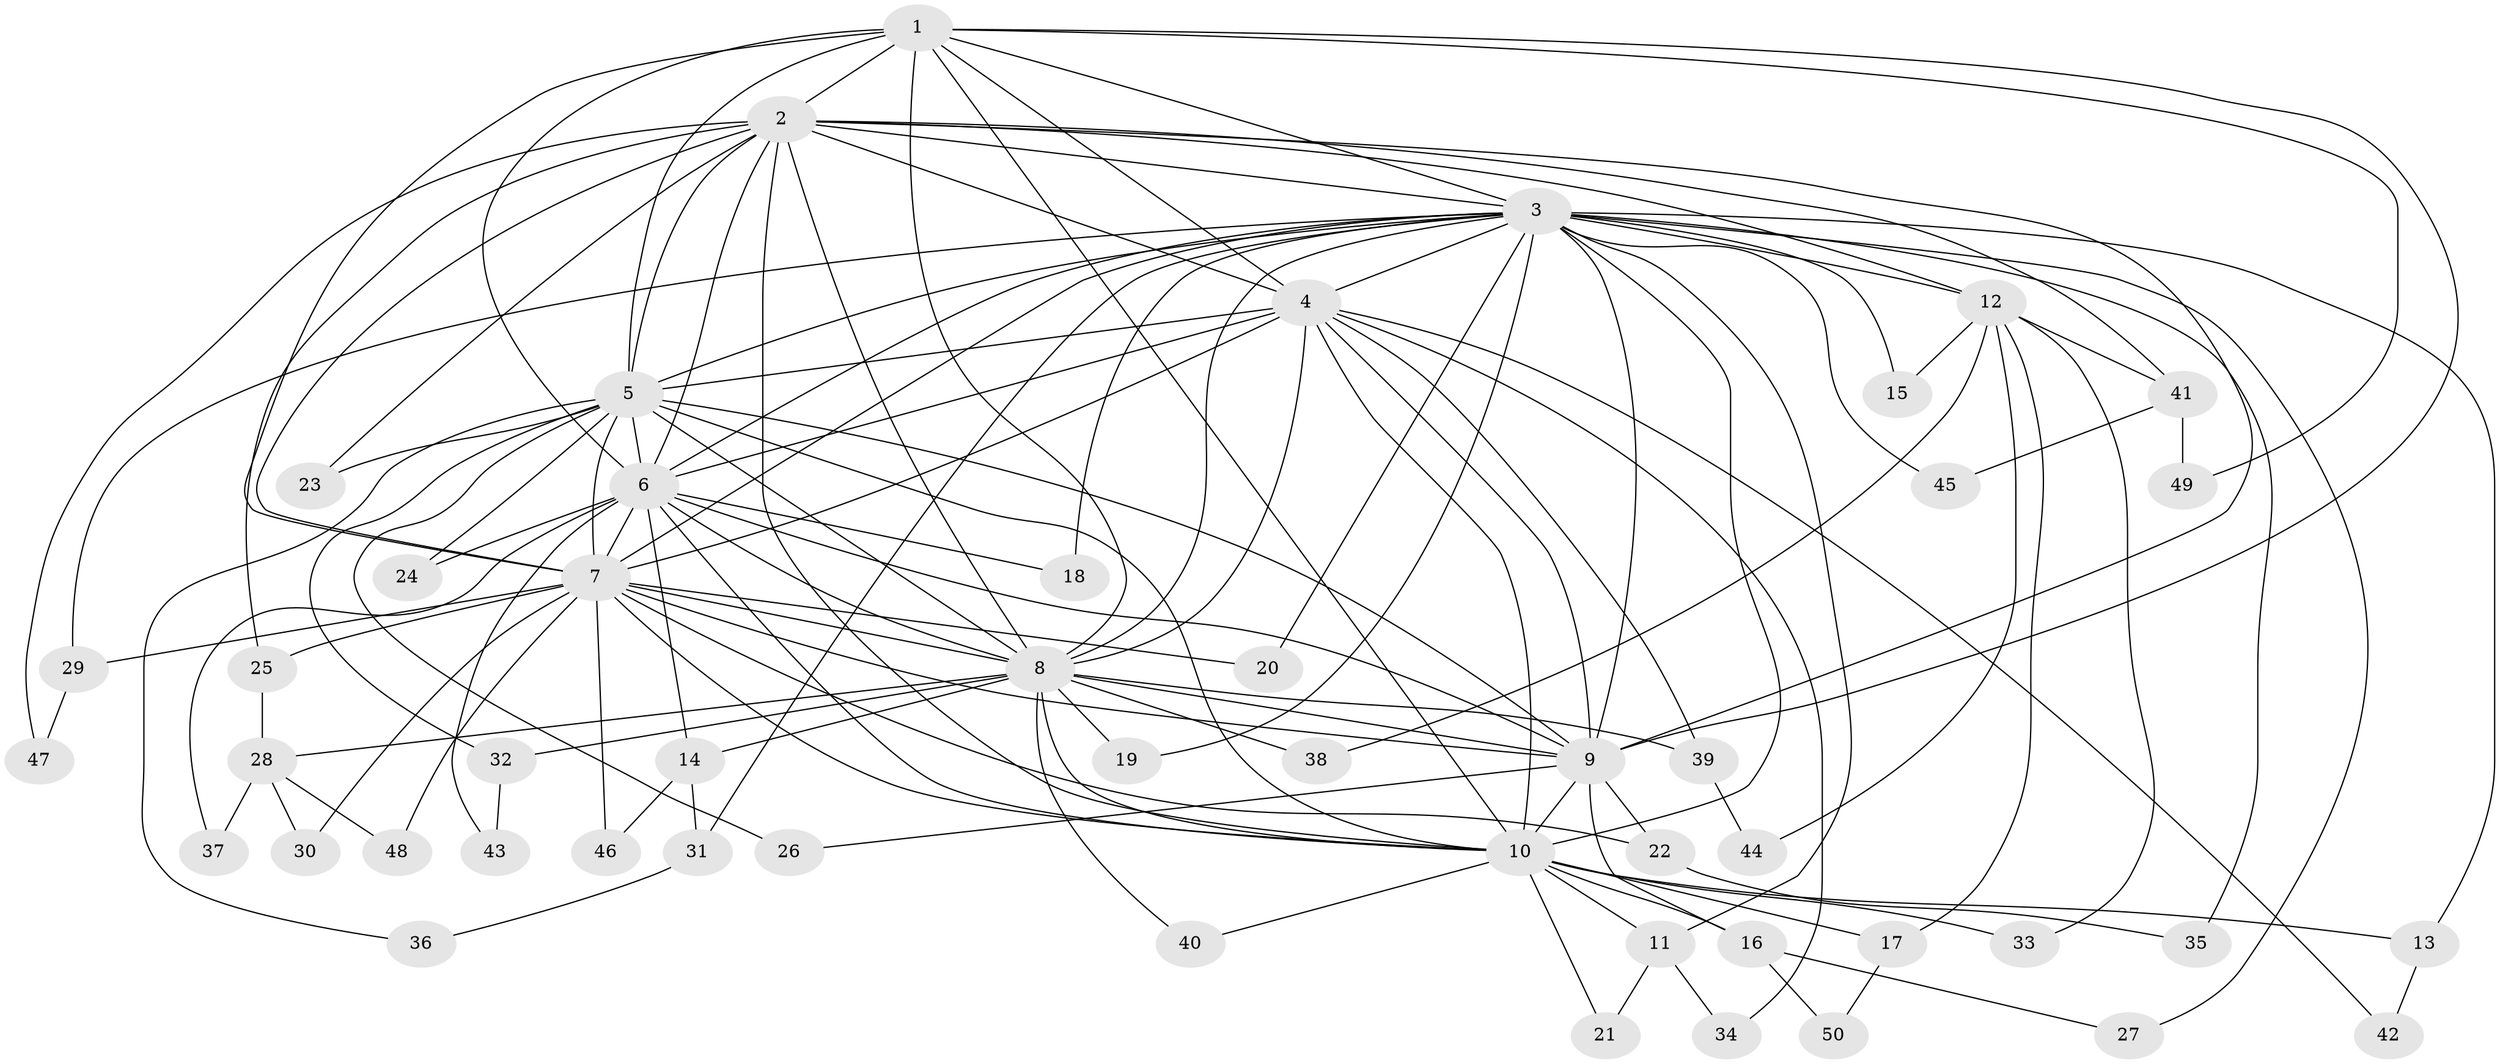 // coarse degree distribution, {7: 0.04, 20: 0.04, 8: 0.04, 6: 0.08, 2: 0.52, 4: 0.08, 3: 0.08, 1: 0.12}
// Generated by graph-tools (version 1.1) at 2025/17/03/04/25 18:17:52]
// undirected, 50 vertices, 125 edges
graph export_dot {
graph [start="1"]
  node [color=gray90,style=filled];
  1;
  2;
  3;
  4;
  5;
  6;
  7;
  8;
  9;
  10;
  11;
  12;
  13;
  14;
  15;
  16;
  17;
  18;
  19;
  20;
  21;
  22;
  23;
  24;
  25;
  26;
  27;
  28;
  29;
  30;
  31;
  32;
  33;
  34;
  35;
  36;
  37;
  38;
  39;
  40;
  41;
  42;
  43;
  44;
  45;
  46;
  47;
  48;
  49;
  50;
  1 -- 2;
  1 -- 3;
  1 -- 4;
  1 -- 5;
  1 -- 6;
  1 -- 7;
  1 -- 8;
  1 -- 9;
  1 -- 10;
  1 -- 49;
  2 -- 3;
  2 -- 4;
  2 -- 5;
  2 -- 6;
  2 -- 7;
  2 -- 8;
  2 -- 9;
  2 -- 10;
  2 -- 12;
  2 -- 23;
  2 -- 25;
  2 -- 41;
  2 -- 47;
  3 -- 4;
  3 -- 5;
  3 -- 6;
  3 -- 7;
  3 -- 8;
  3 -- 9;
  3 -- 10;
  3 -- 11;
  3 -- 12;
  3 -- 13;
  3 -- 15;
  3 -- 18;
  3 -- 19;
  3 -- 20;
  3 -- 27;
  3 -- 29;
  3 -- 31;
  3 -- 35;
  3 -- 45;
  4 -- 5;
  4 -- 6;
  4 -- 7;
  4 -- 8;
  4 -- 9;
  4 -- 10;
  4 -- 34;
  4 -- 39;
  4 -- 42;
  5 -- 6;
  5 -- 7;
  5 -- 8;
  5 -- 9;
  5 -- 10;
  5 -- 23;
  5 -- 24;
  5 -- 26;
  5 -- 32;
  5 -- 36;
  6 -- 7;
  6 -- 8;
  6 -- 9;
  6 -- 10;
  6 -- 14;
  6 -- 18;
  6 -- 24;
  6 -- 37;
  6 -- 43;
  7 -- 8;
  7 -- 9;
  7 -- 10;
  7 -- 20;
  7 -- 22;
  7 -- 25;
  7 -- 29;
  7 -- 30;
  7 -- 46;
  7 -- 48;
  8 -- 9;
  8 -- 10;
  8 -- 14;
  8 -- 19;
  8 -- 28;
  8 -- 32;
  8 -- 38;
  8 -- 39;
  8 -- 40;
  9 -- 10;
  9 -- 16;
  9 -- 22;
  9 -- 26;
  10 -- 11;
  10 -- 13;
  10 -- 16;
  10 -- 17;
  10 -- 21;
  10 -- 33;
  10 -- 40;
  11 -- 21;
  11 -- 34;
  12 -- 15;
  12 -- 17;
  12 -- 33;
  12 -- 38;
  12 -- 41;
  12 -- 44;
  13 -- 42;
  14 -- 31;
  14 -- 46;
  16 -- 27;
  16 -- 50;
  17 -- 50;
  22 -- 35;
  25 -- 28;
  28 -- 30;
  28 -- 37;
  28 -- 48;
  29 -- 47;
  31 -- 36;
  32 -- 43;
  39 -- 44;
  41 -- 45;
  41 -- 49;
}
